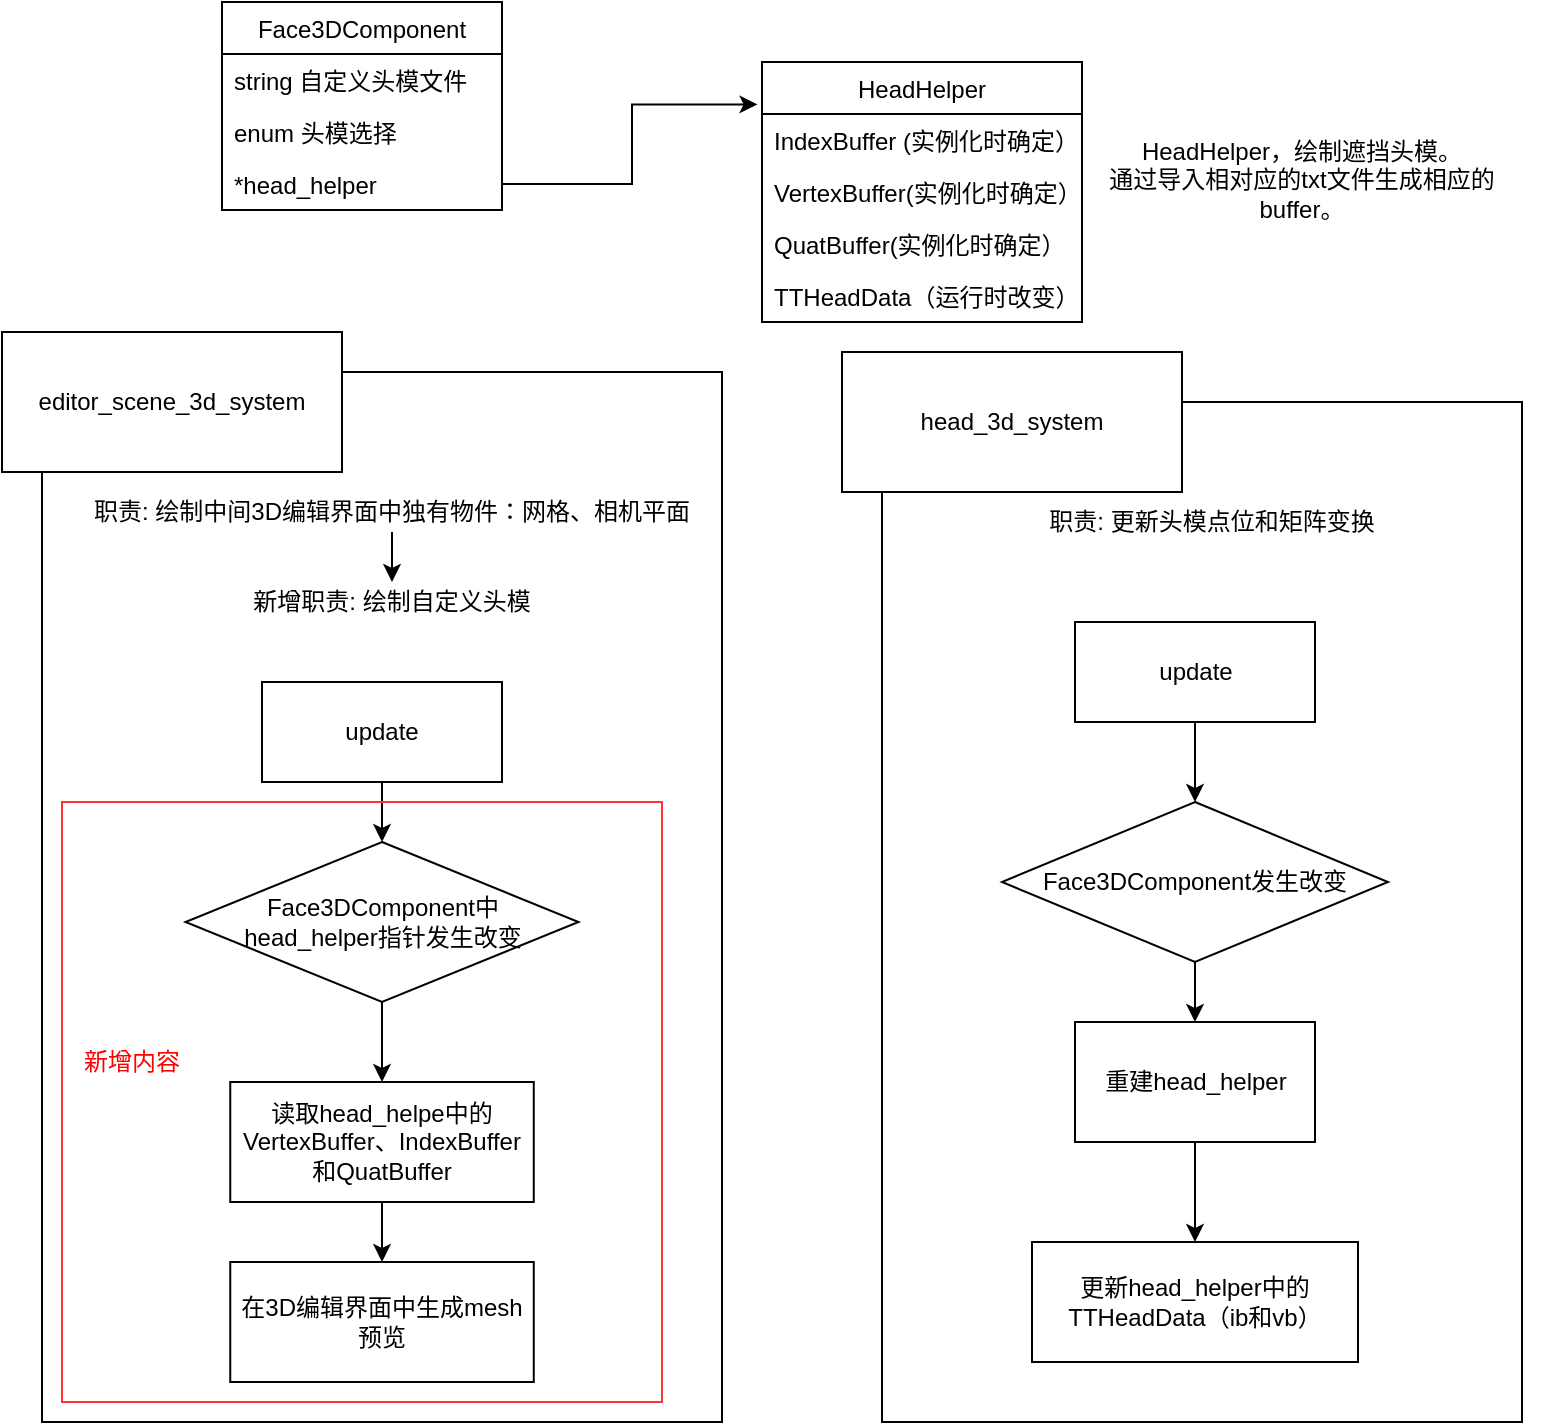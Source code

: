 <mxfile version="14.9.0" type="github">
  <diagram id="C5RBs43oDa-KdzZeNtuy" name="Page-1">
    <mxGraphModel dx="1466" dy="1067" grid="1" gridSize="10" guides="1" tooltips="1" connect="1" arrows="1" fold="1" page="1" pageScale="1" pageWidth="827" pageHeight="1169" math="0" shadow="0">
      <root>
        <mxCell id="WIyWlLk6GJQsqaUBKTNV-0" />
        <mxCell id="WIyWlLk6GJQsqaUBKTNV-1" parent="WIyWlLk6GJQsqaUBKTNV-0" />
        <mxCell id="O9CxE7nqKKuWHLjGEseC-1" value="" style="rounded=0;whiteSpace=wrap;html=1;" vertex="1" parent="WIyWlLk6GJQsqaUBKTNV-1">
          <mxGeometry x="60" y="315" width="340" height="525" as="geometry" />
        </mxCell>
        <mxCell id="O9CxE7nqKKuWHLjGEseC-0" value="editor_scene_3d_system" style="rounded=0;whiteSpace=wrap;html=1;" vertex="1" parent="WIyWlLk6GJQsqaUBKTNV-1">
          <mxGeometry x="40" y="295" width="170" height="70" as="geometry" />
        </mxCell>
        <mxCell id="O9CxE7nqKKuWHLjGEseC-3" value="" style="rounded=0;whiteSpace=wrap;html=1;" vertex="1" parent="WIyWlLk6GJQsqaUBKTNV-1">
          <mxGeometry x="480" y="330" width="320" height="510" as="geometry" />
        </mxCell>
        <mxCell id="O9CxE7nqKKuWHLjGEseC-4" value="head_3d_system" style="rounded=0;whiteSpace=wrap;html=1;" vertex="1" parent="WIyWlLk6GJQsqaUBKTNV-1">
          <mxGeometry x="460" y="305" width="170" height="70" as="geometry" />
        </mxCell>
        <mxCell id="O9CxE7nqKKuWHLjGEseC-10" style="edgeStyle=orthogonalEdgeStyle;rounded=0;orthogonalLoop=1;jettySize=auto;html=1;exitX=0.5;exitY=1;exitDx=0;exitDy=0;entryX=0.5;entryY=0;entryDx=0;entryDy=0;" edge="1" parent="WIyWlLk6GJQsqaUBKTNV-1" source="O9CxE7nqKKuWHLjGEseC-6" target="O9CxE7nqKKuWHLjGEseC-8">
          <mxGeometry relative="1" as="geometry" />
        </mxCell>
        <mxCell id="O9CxE7nqKKuWHLjGEseC-6" value="职责: 绘制中间3D编辑界面中独有物件：网格、相机平面" style="text;html=1;strokeColor=none;fillColor=none;align=center;verticalAlign=middle;whiteSpace=wrap;rounded=0;" vertex="1" parent="WIyWlLk6GJQsqaUBKTNV-1">
          <mxGeometry x="70" y="375" width="330" height="20" as="geometry" />
        </mxCell>
        <mxCell id="O9CxE7nqKKuWHLjGEseC-8" value="新增职责: 绘制自定义头模" style="text;html=1;strokeColor=none;fillColor=none;align=center;verticalAlign=middle;whiteSpace=wrap;rounded=0;" vertex="1" parent="WIyWlLk6GJQsqaUBKTNV-1">
          <mxGeometry x="70" y="420" width="330" height="20" as="geometry" />
        </mxCell>
        <mxCell id="O9CxE7nqKKuWHLjGEseC-16" style="edgeStyle=orthogonalEdgeStyle;rounded=0;orthogonalLoop=1;jettySize=auto;html=1;exitX=0.5;exitY=1;exitDx=0;exitDy=0;entryX=0.5;entryY=0;entryDx=0;entryDy=0;" edge="1" parent="WIyWlLk6GJQsqaUBKTNV-1" source="O9CxE7nqKKuWHLjGEseC-14" target="O9CxE7nqKKuWHLjGEseC-15">
          <mxGeometry relative="1" as="geometry" />
        </mxCell>
        <mxCell id="O9CxE7nqKKuWHLjGEseC-14" value="update" style="rounded=0;whiteSpace=wrap;html=1;" vertex="1" parent="WIyWlLk6GJQsqaUBKTNV-1">
          <mxGeometry x="576.5" y="440" width="120" height="50" as="geometry" />
        </mxCell>
        <mxCell id="O9CxE7nqKKuWHLjGEseC-29" style="edgeStyle=orthogonalEdgeStyle;rounded=0;orthogonalLoop=1;jettySize=auto;html=1;exitX=0.5;exitY=1;exitDx=0;exitDy=0;entryX=0.5;entryY=0;entryDx=0;entryDy=0;" edge="1" parent="WIyWlLk6GJQsqaUBKTNV-1" source="O9CxE7nqKKuWHLjGEseC-15" target="O9CxE7nqKKuWHLjGEseC-17">
          <mxGeometry relative="1" as="geometry" />
        </mxCell>
        <mxCell id="O9CxE7nqKKuWHLjGEseC-15" value="Face3DComponent发生改变" style="rhombus;whiteSpace=wrap;html=1;" vertex="1" parent="WIyWlLk6GJQsqaUBKTNV-1">
          <mxGeometry x="540" y="530" width="193" height="80" as="geometry" />
        </mxCell>
        <mxCell id="O9CxE7nqKKuWHLjGEseC-33" style="edgeStyle=orthogonalEdgeStyle;rounded=0;orthogonalLoop=1;jettySize=auto;html=1;exitX=0.5;exitY=1;exitDx=0;exitDy=0;entryX=0.5;entryY=0;entryDx=0;entryDy=0;" edge="1" parent="WIyWlLk6GJQsqaUBKTNV-1" source="O9CxE7nqKKuWHLjGEseC-17" target="O9CxE7nqKKuWHLjGEseC-30">
          <mxGeometry relative="1" as="geometry" />
        </mxCell>
        <mxCell id="O9CxE7nqKKuWHLjGEseC-17" value="重建head_helper" style="rounded=0;whiteSpace=wrap;html=1;" vertex="1" parent="WIyWlLk6GJQsqaUBKTNV-1">
          <mxGeometry x="576.5" y="640" width="120" height="60" as="geometry" />
        </mxCell>
        <mxCell id="O9CxE7nqKKuWHLjGEseC-18" value="HeadHelper" style="swimlane;fontStyle=0;childLayout=stackLayout;horizontal=1;startSize=26;horizontalStack=0;resizeParent=1;resizeParentMax=0;resizeLast=0;collapsible=1;marginBottom=0;" vertex="1" parent="WIyWlLk6GJQsqaUBKTNV-1">
          <mxGeometry x="420" y="160" width="160" height="130" as="geometry" />
        </mxCell>
        <mxCell id="O9CxE7nqKKuWHLjGEseC-19" value="IndexBuffer (实例化时确定）" style="text;strokeColor=none;fillColor=none;align=left;verticalAlign=top;spacingLeft=4;spacingRight=4;overflow=hidden;rotatable=0;points=[[0,0.5],[1,0.5]];portConstraint=eastwest;" vertex="1" parent="O9CxE7nqKKuWHLjGEseC-18">
          <mxGeometry y="26" width="160" height="26" as="geometry" />
        </mxCell>
        <mxCell id="O9CxE7nqKKuWHLjGEseC-20" value="VertexBuffer(实例化时确定）" style="text;strokeColor=none;fillColor=none;align=left;verticalAlign=top;spacingLeft=4;spacingRight=4;overflow=hidden;rotatable=0;points=[[0,0.5],[1,0.5]];portConstraint=eastwest;" vertex="1" parent="O9CxE7nqKKuWHLjGEseC-18">
          <mxGeometry y="52" width="160" height="26" as="geometry" />
        </mxCell>
        <mxCell id="O9CxE7nqKKuWHLjGEseC-21" value="QuatBuffer(实例化时确定）" style="text;strokeColor=none;fillColor=none;align=left;verticalAlign=top;spacingLeft=4;spacingRight=4;overflow=hidden;rotatable=0;points=[[0,0.5],[1,0.5]];portConstraint=eastwest;" vertex="1" parent="O9CxE7nqKKuWHLjGEseC-18">
          <mxGeometry y="78" width="160" height="26" as="geometry" />
        </mxCell>
        <mxCell id="O9CxE7nqKKuWHLjGEseC-32" value="TTHeadData（运行时改变）" style="text;strokeColor=none;fillColor=none;align=left;verticalAlign=top;spacingLeft=4;spacingRight=4;overflow=hidden;rotatable=0;points=[[0,0.5],[1,0.5]];portConstraint=eastwest;" vertex="1" parent="O9CxE7nqKKuWHLjGEseC-18">
          <mxGeometry y="104" width="160" height="26" as="geometry" />
        </mxCell>
        <mxCell id="O9CxE7nqKKuWHLjGEseC-22" value="Face3DComponent" style="swimlane;fontStyle=0;childLayout=stackLayout;horizontal=1;startSize=26;horizontalStack=0;resizeParent=1;resizeParentMax=0;resizeLast=0;collapsible=1;marginBottom=0;" vertex="1" parent="WIyWlLk6GJQsqaUBKTNV-1">
          <mxGeometry x="150" y="130" width="140" height="104" as="geometry" />
        </mxCell>
        <mxCell id="O9CxE7nqKKuWHLjGEseC-23" value="string 自定义头模文件" style="text;strokeColor=none;fillColor=none;align=left;verticalAlign=top;spacingLeft=4;spacingRight=4;overflow=hidden;rotatable=0;points=[[0,0.5],[1,0.5]];portConstraint=eastwest;" vertex="1" parent="O9CxE7nqKKuWHLjGEseC-22">
          <mxGeometry y="26" width="140" height="26" as="geometry" />
        </mxCell>
        <mxCell id="O9CxE7nqKKuWHLjGEseC-24" value="enum 头模选择" style="text;strokeColor=none;fillColor=none;align=left;verticalAlign=top;spacingLeft=4;spacingRight=4;overflow=hidden;rotatable=0;points=[[0,0.5],[1,0.5]];portConstraint=eastwest;" vertex="1" parent="O9CxE7nqKKuWHLjGEseC-22">
          <mxGeometry y="52" width="140" height="26" as="geometry" />
        </mxCell>
        <mxCell id="O9CxE7nqKKuWHLjGEseC-25" value="*head_helper" style="text;strokeColor=none;fillColor=none;align=left;verticalAlign=top;spacingLeft=4;spacingRight=4;overflow=hidden;rotatable=0;points=[[0,0.5],[1,0.5]];portConstraint=eastwest;" vertex="1" parent="O9CxE7nqKKuWHLjGEseC-22">
          <mxGeometry y="78" width="140" height="26" as="geometry" />
        </mxCell>
        <mxCell id="O9CxE7nqKKuWHLjGEseC-26" style="edgeStyle=orthogonalEdgeStyle;rounded=0;orthogonalLoop=1;jettySize=auto;html=1;exitX=1;exitY=0.5;exitDx=0;exitDy=0;entryX=-0.014;entryY=0.163;entryDx=0;entryDy=0;entryPerimeter=0;" edge="1" parent="WIyWlLk6GJQsqaUBKTNV-1" source="O9CxE7nqKKuWHLjGEseC-25" target="O9CxE7nqKKuWHLjGEseC-18">
          <mxGeometry relative="1" as="geometry" />
        </mxCell>
        <mxCell id="O9CxE7nqKKuWHLjGEseC-28" value="HeadHelper，绘制遮挡头模。&lt;br&gt;通过导入相对应的txt文件生成相应的buffer。" style="text;html=1;strokeColor=none;fillColor=none;align=center;verticalAlign=middle;whiteSpace=wrap;rounded=0;" vertex="1" parent="WIyWlLk6GJQsqaUBKTNV-1">
          <mxGeometry x="580" y="190" width="220" height="58" as="geometry" />
        </mxCell>
        <mxCell id="O9CxE7nqKKuWHLjGEseC-30" value="更新head_helper中的&lt;br&gt;TTHeadData（ib和vb）" style="rounded=0;whiteSpace=wrap;html=1;" vertex="1" parent="WIyWlLk6GJQsqaUBKTNV-1">
          <mxGeometry x="555" y="750" width="163" height="60" as="geometry" />
        </mxCell>
        <mxCell id="O9CxE7nqKKuWHLjGEseC-36" style="edgeStyle=orthogonalEdgeStyle;rounded=0;orthogonalLoop=1;jettySize=auto;html=1;exitX=0.5;exitY=1;exitDx=0;exitDy=0;entryX=0.5;entryY=0;entryDx=0;entryDy=0;" edge="1" parent="WIyWlLk6GJQsqaUBKTNV-1" source="O9CxE7nqKKuWHLjGEseC-34" target="O9CxE7nqKKuWHLjGEseC-35">
          <mxGeometry relative="1" as="geometry" />
        </mxCell>
        <mxCell id="O9CxE7nqKKuWHLjGEseC-34" value="update" style="rounded=0;whiteSpace=wrap;html=1;" vertex="1" parent="WIyWlLk6GJQsqaUBKTNV-1">
          <mxGeometry x="170" y="470" width="120" height="50" as="geometry" />
        </mxCell>
        <mxCell id="O9CxE7nqKKuWHLjGEseC-38" style="edgeStyle=orthogonalEdgeStyle;rounded=0;orthogonalLoop=1;jettySize=auto;html=1;exitX=0.5;exitY=1;exitDx=0;exitDy=0;" edge="1" parent="WIyWlLk6GJQsqaUBKTNV-1" source="O9CxE7nqKKuWHLjGEseC-35" target="O9CxE7nqKKuWHLjGEseC-37">
          <mxGeometry relative="1" as="geometry" />
        </mxCell>
        <mxCell id="O9CxE7nqKKuWHLjGEseC-35" value="Face3DComponent中&lt;br&gt;head_helper指针发生改变" style="rhombus;whiteSpace=wrap;html=1;" vertex="1" parent="WIyWlLk6GJQsqaUBKTNV-1">
          <mxGeometry x="131.75" y="550" width="196.5" height="80" as="geometry" />
        </mxCell>
        <mxCell id="O9CxE7nqKKuWHLjGEseC-40" style="edgeStyle=orthogonalEdgeStyle;rounded=0;orthogonalLoop=1;jettySize=auto;html=1;exitX=0.5;exitY=1;exitDx=0;exitDy=0;entryX=0.5;entryY=0;entryDx=0;entryDy=0;" edge="1" parent="WIyWlLk6GJQsqaUBKTNV-1" source="O9CxE7nqKKuWHLjGEseC-37" target="O9CxE7nqKKuWHLjGEseC-39">
          <mxGeometry relative="1" as="geometry" />
        </mxCell>
        <mxCell id="O9CxE7nqKKuWHLjGEseC-37" value="读取head_helpe中的VertexBuffer、IndexBuffer和QuatBuffer" style="rounded=0;whiteSpace=wrap;html=1;" vertex="1" parent="WIyWlLk6GJQsqaUBKTNV-1">
          <mxGeometry x="154.13" y="670" width="151.75" height="60" as="geometry" />
        </mxCell>
        <mxCell id="O9CxE7nqKKuWHLjGEseC-39" value="在3D编辑界面中生成mesh预览" style="rounded=0;whiteSpace=wrap;html=1;" vertex="1" parent="WIyWlLk6GJQsqaUBKTNV-1">
          <mxGeometry x="154.13" y="760" width="151.75" height="60" as="geometry" />
        </mxCell>
        <mxCell id="O9CxE7nqKKuWHLjGEseC-42" value="" style="rounded=0;whiteSpace=wrap;html=1;fillColor=none;strokeColor=#FF3333;" vertex="1" parent="WIyWlLk6GJQsqaUBKTNV-1">
          <mxGeometry x="70" y="530" width="300" height="300" as="geometry" />
        </mxCell>
        <mxCell id="O9CxE7nqKKuWHLjGEseC-41" value="职责: 更新头模点位和矩阵变换" style="text;html=1;strokeColor=none;fillColor=none;align=center;verticalAlign=middle;whiteSpace=wrap;rounded=0;" vertex="1" parent="WIyWlLk6GJQsqaUBKTNV-1">
          <mxGeometry x="480" y="380" width="330" height="20" as="geometry" />
        </mxCell>
        <mxCell id="O9CxE7nqKKuWHLjGEseC-43" value="新增内容" style="text;html=1;strokeColor=none;fillColor=none;align=center;verticalAlign=middle;whiteSpace=wrap;rounded=0;fontColor=#FF0000;" vertex="1" parent="WIyWlLk6GJQsqaUBKTNV-1">
          <mxGeometry x="80" y="650" width="50" height="20" as="geometry" />
        </mxCell>
      </root>
    </mxGraphModel>
  </diagram>
</mxfile>

